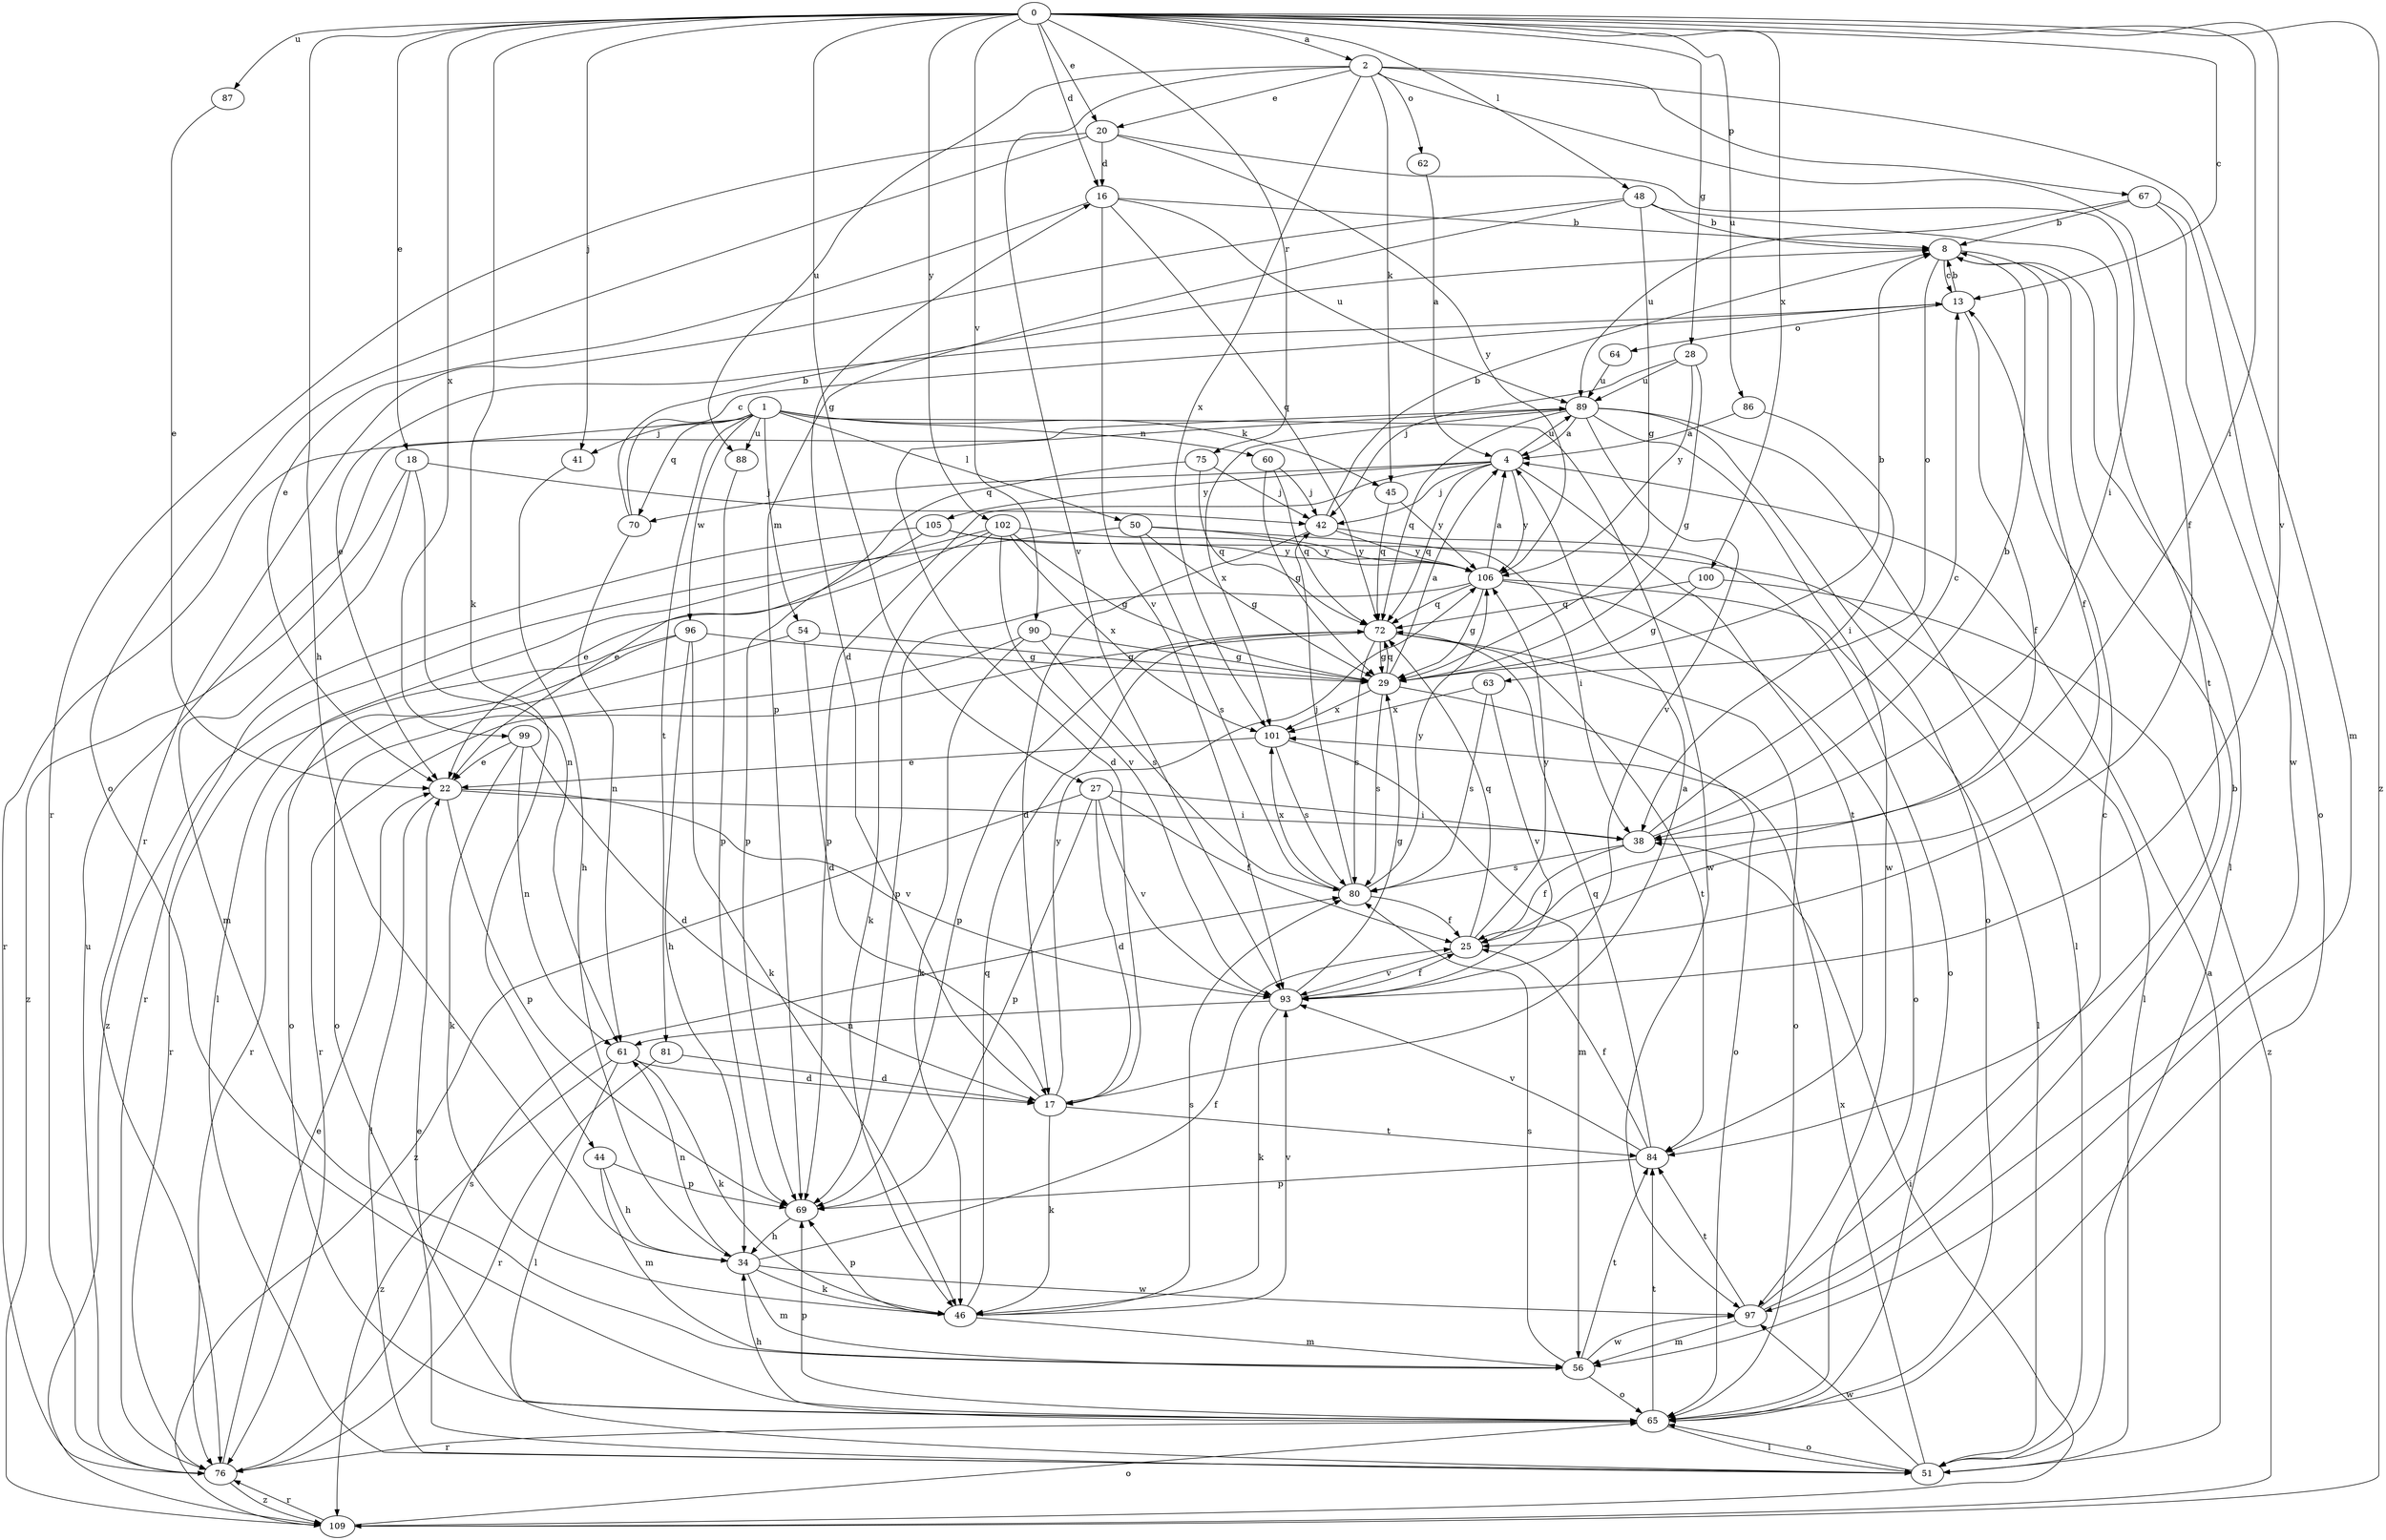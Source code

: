 strict digraph  {
0;
1;
2;
4;
8;
13;
16;
17;
18;
20;
22;
25;
27;
28;
29;
34;
38;
41;
42;
44;
45;
46;
48;
50;
51;
54;
56;
60;
61;
62;
63;
64;
65;
67;
69;
70;
72;
75;
76;
80;
81;
84;
86;
87;
88;
89;
90;
93;
96;
97;
99;
100;
101;
102;
105;
106;
109;
0 -> 2  [label=a];
0 -> 13  [label=c];
0 -> 16  [label=d];
0 -> 18  [label=e];
0 -> 20  [label=e];
0 -> 27  [label=g];
0 -> 28  [label=g];
0 -> 34  [label=h];
0 -> 38  [label=i];
0 -> 41  [label=j];
0 -> 44  [label=k];
0 -> 48  [label=l];
0 -> 75  [label=r];
0 -> 86  [label=u];
0 -> 87  [label=u];
0 -> 90  [label=v];
0 -> 93  [label=v];
0 -> 99  [label=x];
0 -> 100  [label=x];
0 -> 102  [label=y];
0 -> 109  [label=z];
1 -> 41  [label=j];
1 -> 45  [label=k];
1 -> 50  [label=l];
1 -> 54  [label=m];
1 -> 60  [label=n];
1 -> 70  [label=q];
1 -> 76  [label=r];
1 -> 81  [label=t];
1 -> 88  [label=u];
1 -> 96  [label=w];
1 -> 97  [label=w];
2 -> 20  [label=e];
2 -> 25  [label=f];
2 -> 45  [label=k];
2 -> 56  [label=m];
2 -> 62  [label=o];
2 -> 67  [label=p];
2 -> 88  [label=u];
2 -> 93  [label=v];
2 -> 101  [label=x];
4 -> 42  [label=j];
4 -> 69  [label=p];
4 -> 70  [label=q];
4 -> 72  [label=q];
4 -> 84  [label=t];
4 -> 89  [label=u];
4 -> 105  [label=y];
4 -> 106  [label=y];
8 -> 13  [label=c];
8 -> 25  [label=f];
8 -> 51  [label=l];
8 -> 63  [label=o];
13 -> 8  [label=b];
13 -> 22  [label=e];
13 -> 25  [label=f];
13 -> 64  [label=o];
16 -> 8  [label=b];
16 -> 22  [label=e];
16 -> 72  [label=q];
16 -> 89  [label=u];
16 -> 93  [label=v];
17 -> 4  [label=a];
17 -> 16  [label=d];
17 -> 46  [label=k];
17 -> 84  [label=t];
17 -> 106  [label=y];
18 -> 42  [label=j];
18 -> 56  [label=m];
18 -> 61  [label=n];
18 -> 109  [label=z];
20 -> 16  [label=d];
20 -> 38  [label=i];
20 -> 65  [label=o];
20 -> 76  [label=r];
20 -> 106  [label=y];
22 -> 38  [label=i];
22 -> 51  [label=l];
22 -> 69  [label=p];
22 -> 93  [label=v];
25 -> 72  [label=q];
25 -> 93  [label=v];
25 -> 106  [label=y];
27 -> 17  [label=d];
27 -> 25  [label=f];
27 -> 38  [label=i];
27 -> 69  [label=p];
27 -> 93  [label=v];
27 -> 109  [label=z];
28 -> 29  [label=g];
28 -> 42  [label=j];
28 -> 89  [label=u];
28 -> 106  [label=y];
29 -> 4  [label=a];
29 -> 8  [label=b];
29 -> 65  [label=o];
29 -> 72  [label=q];
29 -> 80  [label=s];
29 -> 101  [label=x];
34 -> 25  [label=f];
34 -> 46  [label=k];
34 -> 56  [label=m];
34 -> 61  [label=n];
34 -> 97  [label=w];
38 -> 8  [label=b];
38 -> 13  [label=c];
38 -> 25  [label=f];
38 -> 80  [label=s];
41 -> 34  [label=h];
42 -> 8  [label=b];
42 -> 17  [label=d];
42 -> 65  [label=o];
42 -> 106  [label=y];
44 -> 34  [label=h];
44 -> 56  [label=m];
44 -> 69  [label=p];
45 -> 72  [label=q];
45 -> 106  [label=y];
46 -> 56  [label=m];
46 -> 69  [label=p];
46 -> 72  [label=q];
46 -> 80  [label=s];
46 -> 93  [label=v];
48 -> 8  [label=b];
48 -> 29  [label=g];
48 -> 69  [label=p];
48 -> 76  [label=r];
48 -> 84  [label=t];
50 -> 29  [label=g];
50 -> 38  [label=i];
50 -> 80  [label=s];
50 -> 106  [label=y];
50 -> 109  [label=z];
51 -> 4  [label=a];
51 -> 22  [label=e];
51 -> 65  [label=o];
51 -> 97  [label=w];
51 -> 101  [label=x];
54 -> 17  [label=d];
54 -> 29  [label=g];
54 -> 76  [label=r];
56 -> 65  [label=o];
56 -> 80  [label=s];
56 -> 84  [label=t];
56 -> 97  [label=w];
60 -> 29  [label=g];
60 -> 42  [label=j];
60 -> 72  [label=q];
61 -> 17  [label=d];
61 -> 46  [label=k];
61 -> 51  [label=l];
61 -> 109  [label=z];
62 -> 4  [label=a];
63 -> 80  [label=s];
63 -> 93  [label=v];
63 -> 101  [label=x];
64 -> 89  [label=u];
65 -> 34  [label=h];
65 -> 51  [label=l];
65 -> 69  [label=p];
65 -> 76  [label=r];
65 -> 84  [label=t];
67 -> 8  [label=b];
67 -> 65  [label=o];
67 -> 89  [label=u];
67 -> 97  [label=w];
69 -> 34  [label=h];
70 -> 8  [label=b];
70 -> 13  [label=c];
70 -> 61  [label=n];
72 -> 29  [label=g];
72 -> 65  [label=o];
72 -> 69  [label=p];
72 -> 76  [label=r];
72 -> 80  [label=s];
72 -> 84  [label=t];
75 -> 42  [label=j];
75 -> 69  [label=p];
75 -> 72  [label=q];
76 -> 22  [label=e];
76 -> 80  [label=s];
76 -> 89  [label=u];
76 -> 109  [label=z];
80 -> 25  [label=f];
80 -> 42  [label=j];
80 -> 101  [label=x];
80 -> 106  [label=y];
81 -> 17  [label=d];
81 -> 76  [label=r];
84 -> 25  [label=f];
84 -> 69  [label=p];
84 -> 72  [label=q];
84 -> 93  [label=v];
86 -> 4  [label=a];
86 -> 38  [label=i];
87 -> 22  [label=e];
88 -> 69  [label=p];
89 -> 4  [label=a];
89 -> 17  [label=d];
89 -> 51  [label=l];
89 -> 65  [label=o];
89 -> 72  [label=q];
89 -> 93  [label=v];
89 -> 97  [label=w];
89 -> 101  [label=x];
90 -> 29  [label=g];
90 -> 46  [label=k];
90 -> 65  [label=o];
90 -> 80  [label=s];
93 -> 25  [label=f];
93 -> 29  [label=g];
93 -> 46  [label=k];
93 -> 61  [label=n];
96 -> 29  [label=g];
96 -> 34  [label=h];
96 -> 46  [label=k];
96 -> 65  [label=o];
96 -> 76  [label=r];
97 -> 8  [label=b];
97 -> 13  [label=c];
97 -> 56  [label=m];
97 -> 84  [label=t];
99 -> 17  [label=d];
99 -> 22  [label=e];
99 -> 46  [label=k];
99 -> 61  [label=n];
100 -> 29  [label=g];
100 -> 72  [label=q];
100 -> 109  [label=z];
101 -> 22  [label=e];
101 -> 56  [label=m];
101 -> 80  [label=s];
102 -> 22  [label=e];
102 -> 29  [label=g];
102 -> 46  [label=k];
102 -> 51  [label=l];
102 -> 93  [label=v];
102 -> 101  [label=x];
102 -> 106  [label=y];
105 -> 22  [label=e];
105 -> 51  [label=l];
105 -> 76  [label=r];
105 -> 106  [label=y];
106 -> 4  [label=a];
106 -> 29  [label=g];
106 -> 51  [label=l];
106 -> 65  [label=o];
106 -> 69  [label=p];
106 -> 72  [label=q];
109 -> 38  [label=i];
109 -> 65  [label=o];
109 -> 76  [label=r];
}
